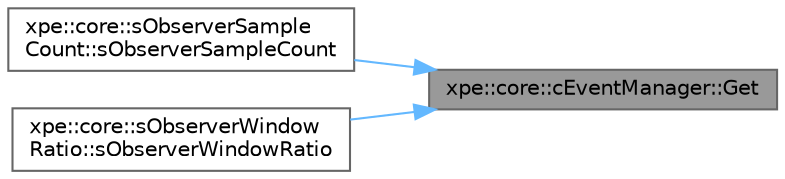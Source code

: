 digraph "xpe::core::cEventManager::Get"
{
 // LATEX_PDF_SIZE
  bgcolor="transparent";
  edge [fontname=Helvetica,fontsize=10,labelfontname=Helvetica,labelfontsize=10];
  node [fontname=Helvetica,fontsize=10,shape=box,height=0.2,width=0.4];
  rankdir="RL";
  Node1 [id="Node000001",label="xpe::core::cEventManager::Get",height=0.2,width=0.4,color="gray40", fillcolor="grey60", style="filled", fontcolor="black",tooltip=" "];
  Node1 -> Node2 [id="edge7_Node000001_Node000002",dir="back",color="steelblue1",style="solid",tooltip=" "];
  Node2 [id="Node000002",label="xpe::core::sObserverSample\lCount::sObserverSampleCount",height=0.2,width=0.4,color="grey40", fillcolor="white", style="filled",URL="$structxpe_1_1core_1_1s_observer_sample_count.html#a139ad0f42b4f4fada31c94a4c12ede63",tooltip=" "];
  Node1 -> Node3 [id="edge8_Node000001_Node000003",dir="back",color="steelblue1",style="solid",tooltip=" "];
  Node3 [id="Node000003",label="xpe::core::sObserverWindow\lRatio::sObserverWindowRatio",height=0.2,width=0.4,color="grey40", fillcolor="white", style="filled",URL="$structxpe_1_1core_1_1s_observer_window_ratio.html#ae68d3a3544c87ab3b2af8ad258c6248d",tooltip=" "];
}
